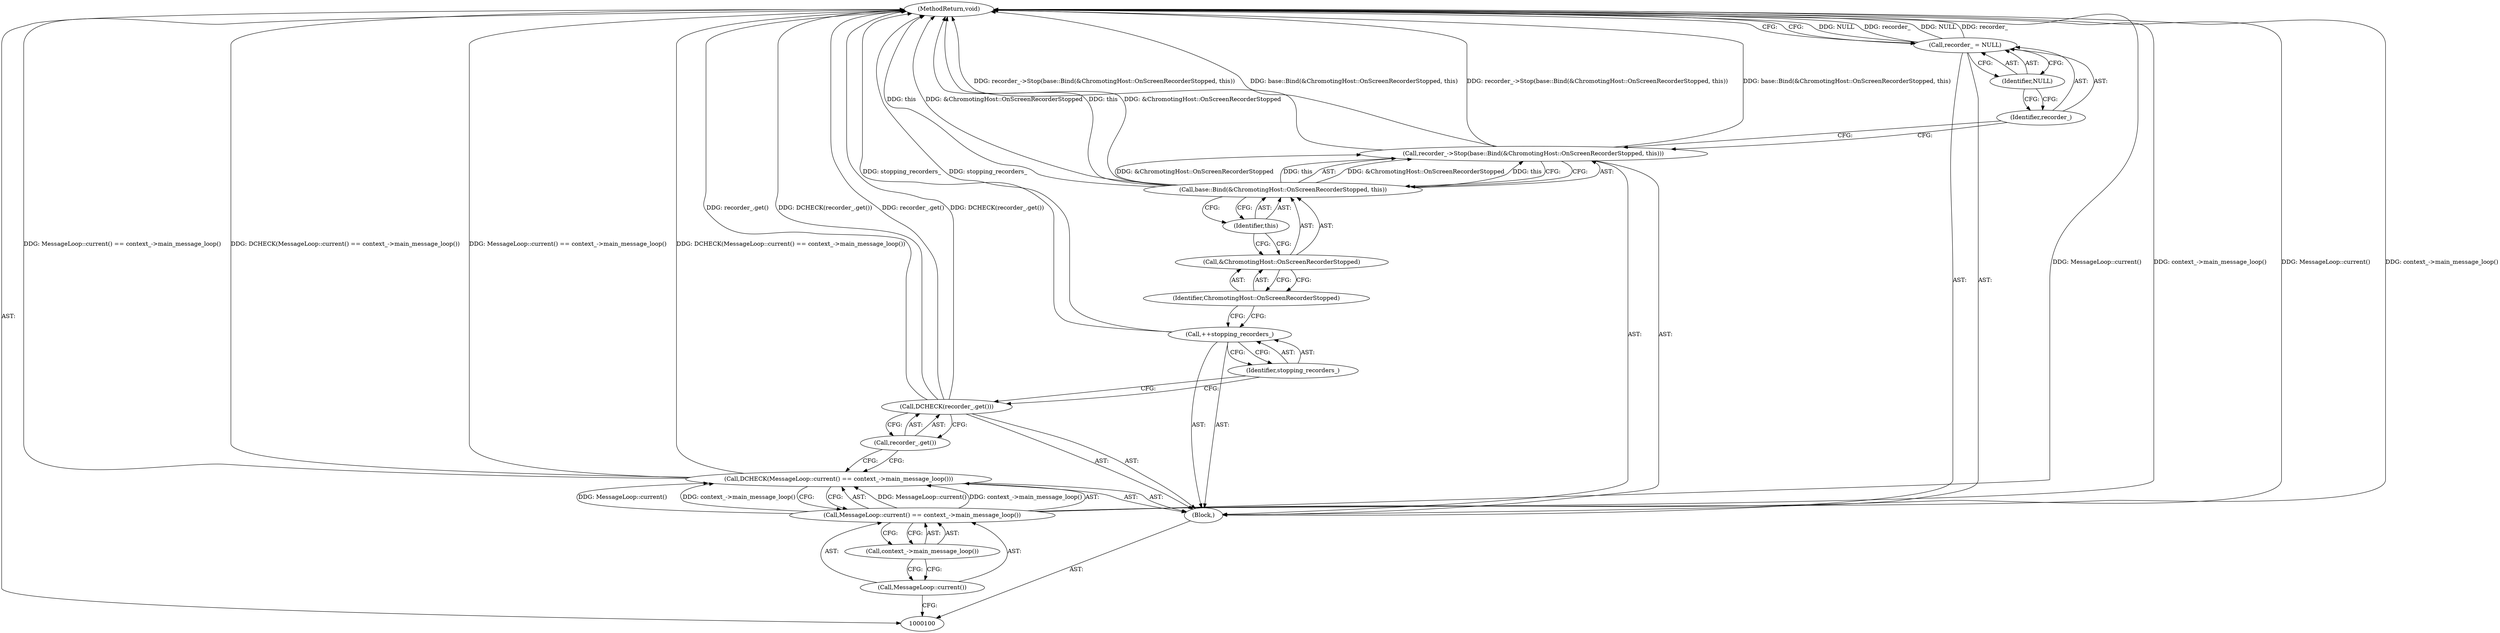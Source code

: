digraph "1_Chrome_a46bcef82b29d30836a0f26226e3d4aca4fa9612_15" {
"1000118" [label="(MethodReturn,void)"];
"1000101" [label="(Block,)"];
"1000102" [label="(Call,DCHECK(MessageLoop::current() == context_->main_message_loop()))"];
"1000105" [label="(Call,context_->main_message_loop())"];
"1000103" [label="(Call,MessageLoop::current() == context_->main_message_loop())"];
"1000104" [label="(Call,MessageLoop::current())"];
"1000107" [label="(Call,recorder_.get())"];
"1000106" [label="(Call,DCHECK(recorder_.get()))"];
"1000108" [label="(Call,++stopping_recorders_)"];
"1000109" [label="(Identifier,stopping_recorders_)"];
"1000111" [label="(Call,base::Bind(&ChromotingHost::OnScreenRecorderStopped, this))"];
"1000110" [label="(Call,recorder_->Stop(base::Bind(&ChromotingHost::OnScreenRecorderStopped, this)))"];
"1000112" [label="(Call,&ChromotingHost::OnScreenRecorderStopped)"];
"1000113" [label="(Identifier,ChromotingHost::OnScreenRecorderStopped)"];
"1000114" [label="(Identifier,this)"];
"1000117" [label="(Identifier,NULL)"];
"1000115" [label="(Call,recorder_ = NULL)"];
"1000116" [label="(Identifier,recorder_)"];
"1000118" -> "1000100"  [label="AST: "];
"1000118" -> "1000115"  [label="CFG: "];
"1000115" -> "1000118"  [label="DDG: NULL"];
"1000115" -> "1000118"  [label="DDG: recorder_"];
"1000106" -> "1000118"  [label="DDG: recorder_.get()"];
"1000106" -> "1000118"  [label="DDG: DCHECK(recorder_.get())"];
"1000103" -> "1000118"  [label="DDG: MessageLoop::current()"];
"1000103" -> "1000118"  [label="DDG: context_->main_message_loop()"];
"1000111" -> "1000118"  [label="DDG: this"];
"1000111" -> "1000118"  [label="DDG: &ChromotingHost::OnScreenRecorderStopped"];
"1000102" -> "1000118"  [label="DDG: MessageLoop::current() == context_->main_message_loop()"];
"1000102" -> "1000118"  [label="DDG: DCHECK(MessageLoop::current() == context_->main_message_loop())"];
"1000110" -> "1000118"  [label="DDG: recorder_->Stop(base::Bind(&ChromotingHost::OnScreenRecorderStopped, this))"];
"1000110" -> "1000118"  [label="DDG: base::Bind(&ChromotingHost::OnScreenRecorderStopped, this)"];
"1000108" -> "1000118"  [label="DDG: stopping_recorders_"];
"1000101" -> "1000100"  [label="AST: "];
"1000102" -> "1000101"  [label="AST: "];
"1000106" -> "1000101"  [label="AST: "];
"1000108" -> "1000101"  [label="AST: "];
"1000110" -> "1000101"  [label="AST: "];
"1000115" -> "1000101"  [label="AST: "];
"1000102" -> "1000101"  [label="AST: "];
"1000102" -> "1000103"  [label="CFG: "];
"1000103" -> "1000102"  [label="AST: "];
"1000107" -> "1000102"  [label="CFG: "];
"1000102" -> "1000118"  [label="DDG: MessageLoop::current() == context_->main_message_loop()"];
"1000102" -> "1000118"  [label="DDG: DCHECK(MessageLoop::current() == context_->main_message_loop())"];
"1000103" -> "1000102"  [label="DDG: MessageLoop::current()"];
"1000103" -> "1000102"  [label="DDG: context_->main_message_loop()"];
"1000105" -> "1000103"  [label="AST: "];
"1000105" -> "1000104"  [label="CFG: "];
"1000103" -> "1000105"  [label="CFG: "];
"1000103" -> "1000102"  [label="AST: "];
"1000103" -> "1000105"  [label="CFG: "];
"1000104" -> "1000103"  [label="AST: "];
"1000105" -> "1000103"  [label="AST: "];
"1000102" -> "1000103"  [label="CFG: "];
"1000103" -> "1000118"  [label="DDG: MessageLoop::current()"];
"1000103" -> "1000118"  [label="DDG: context_->main_message_loop()"];
"1000103" -> "1000102"  [label="DDG: MessageLoop::current()"];
"1000103" -> "1000102"  [label="DDG: context_->main_message_loop()"];
"1000104" -> "1000103"  [label="AST: "];
"1000104" -> "1000100"  [label="CFG: "];
"1000105" -> "1000104"  [label="CFG: "];
"1000107" -> "1000106"  [label="AST: "];
"1000107" -> "1000102"  [label="CFG: "];
"1000106" -> "1000107"  [label="CFG: "];
"1000106" -> "1000101"  [label="AST: "];
"1000106" -> "1000107"  [label="CFG: "];
"1000107" -> "1000106"  [label="AST: "];
"1000109" -> "1000106"  [label="CFG: "];
"1000106" -> "1000118"  [label="DDG: recorder_.get()"];
"1000106" -> "1000118"  [label="DDG: DCHECK(recorder_.get())"];
"1000108" -> "1000101"  [label="AST: "];
"1000108" -> "1000109"  [label="CFG: "];
"1000109" -> "1000108"  [label="AST: "];
"1000113" -> "1000108"  [label="CFG: "];
"1000108" -> "1000118"  [label="DDG: stopping_recorders_"];
"1000109" -> "1000108"  [label="AST: "];
"1000109" -> "1000106"  [label="CFG: "];
"1000108" -> "1000109"  [label="CFG: "];
"1000111" -> "1000110"  [label="AST: "];
"1000111" -> "1000114"  [label="CFG: "];
"1000112" -> "1000111"  [label="AST: "];
"1000114" -> "1000111"  [label="AST: "];
"1000110" -> "1000111"  [label="CFG: "];
"1000111" -> "1000118"  [label="DDG: this"];
"1000111" -> "1000118"  [label="DDG: &ChromotingHost::OnScreenRecorderStopped"];
"1000111" -> "1000110"  [label="DDG: &ChromotingHost::OnScreenRecorderStopped"];
"1000111" -> "1000110"  [label="DDG: this"];
"1000110" -> "1000101"  [label="AST: "];
"1000110" -> "1000111"  [label="CFG: "];
"1000111" -> "1000110"  [label="AST: "];
"1000116" -> "1000110"  [label="CFG: "];
"1000110" -> "1000118"  [label="DDG: recorder_->Stop(base::Bind(&ChromotingHost::OnScreenRecorderStopped, this))"];
"1000110" -> "1000118"  [label="DDG: base::Bind(&ChromotingHost::OnScreenRecorderStopped, this)"];
"1000111" -> "1000110"  [label="DDG: &ChromotingHost::OnScreenRecorderStopped"];
"1000111" -> "1000110"  [label="DDG: this"];
"1000112" -> "1000111"  [label="AST: "];
"1000112" -> "1000113"  [label="CFG: "];
"1000113" -> "1000112"  [label="AST: "];
"1000114" -> "1000112"  [label="CFG: "];
"1000113" -> "1000112"  [label="AST: "];
"1000113" -> "1000108"  [label="CFG: "];
"1000112" -> "1000113"  [label="CFG: "];
"1000114" -> "1000111"  [label="AST: "];
"1000114" -> "1000112"  [label="CFG: "];
"1000111" -> "1000114"  [label="CFG: "];
"1000117" -> "1000115"  [label="AST: "];
"1000117" -> "1000116"  [label="CFG: "];
"1000115" -> "1000117"  [label="CFG: "];
"1000115" -> "1000101"  [label="AST: "];
"1000115" -> "1000117"  [label="CFG: "];
"1000116" -> "1000115"  [label="AST: "];
"1000117" -> "1000115"  [label="AST: "];
"1000118" -> "1000115"  [label="CFG: "];
"1000115" -> "1000118"  [label="DDG: NULL"];
"1000115" -> "1000118"  [label="DDG: recorder_"];
"1000116" -> "1000115"  [label="AST: "];
"1000116" -> "1000110"  [label="CFG: "];
"1000117" -> "1000116"  [label="CFG: "];
}
